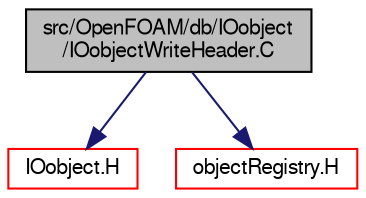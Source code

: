 digraph "src/OpenFOAM/db/IOobject/IOobjectWriteHeader.C"
{
  bgcolor="transparent";
  edge [fontname="FreeSans",fontsize="10",labelfontname="FreeSans",labelfontsize="10"];
  node [fontname="FreeSans",fontsize="10",shape=record];
  Node0 [label="src/OpenFOAM/db/IOobject\l/IOobjectWriteHeader.C",height=0.2,width=0.4,color="black", fillcolor="grey75", style="filled", fontcolor="black"];
  Node0 -> Node1 [color="midnightblue",fontsize="10",style="solid",fontname="FreeSans"];
  Node1 [label="IOobject.H",height=0.2,width=0.4,color="red",URL="$a08987.html"];
  Node0 -> Node49 [color="midnightblue",fontsize="10",style="solid",fontname="FreeSans"];
  Node49 [label="objectRegistry.H",height=0.2,width=0.4,color="red",URL="$a09242.html"];
}
